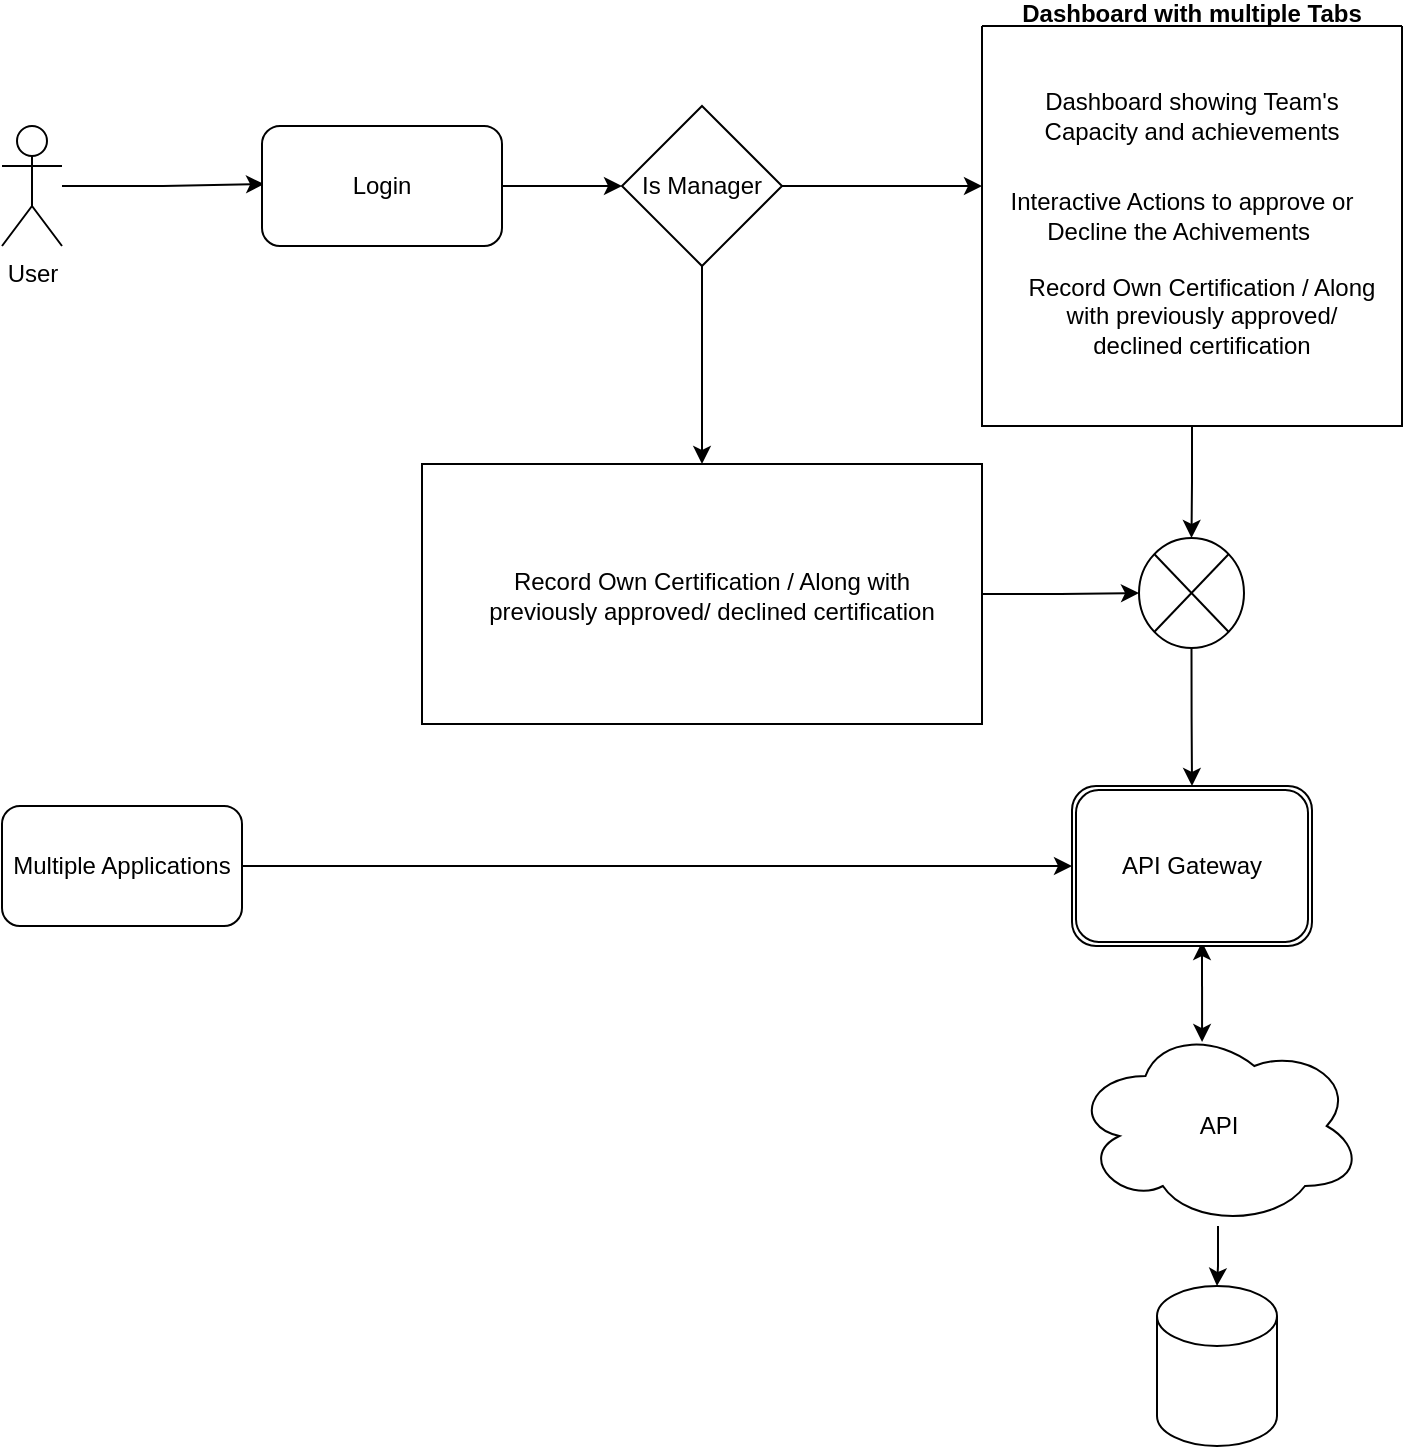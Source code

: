 <mxfile version="22.1.7" type="github">
  <diagram id="R2lEEEUBdFMjLlhIrx00" name="Page-1">
    <mxGraphModel dx="1306" dy="720" grid="1" gridSize="10" guides="1" tooltips="1" connect="1" arrows="1" fold="1" page="1" pageScale="1" pageWidth="850" pageHeight="1100" math="0" shadow="0" extFonts="Permanent Marker^https://fonts.googleapis.com/css?family=Permanent+Marker">
      <root>
        <mxCell id="0" />
        <mxCell id="1" parent="0" />
        <mxCell id="daJVjkobpXh8JB62FJom-2" value="User" style="shape=umlActor;verticalLabelPosition=bottom;verticalAlign=top;html=1;outlineConnect=0;" vertex="1" parent="1">
          <mxGeometry x="90" y="90" width="30" height="60" as="geometry" />
        </mxCell>
        <mxCell id="daJVjkobpXh8JB62FJom-5" style="edgeStyle=orthogonalEdgeStyle;rounded=0;orthogonalLoop=1;jettySize=auto;html=1;entryX=0.013;entryY=0.414;entryDx=0;entryDy=0;entryPerimeter=0;" edge="1" parent="1" source="daJVjkobpXh8JB62FJom-2">
          <mxGeometry relative="1" as="geometry">
            <mxPoint x="221.04" y="118.98" as="targetPoint" />
          </mxGeometry>
        </mxCell>
        <mxCell id="daJVjkobpXh8JB62FJom-8" style="edgeStyle=orthogonalEdgeStyle;rounded=0;orthogonalLoop=1;jettySize=auto;html=1;entryX=0;entryY=0.5;entryDx=0;entryDy=0;" edge="1" parent="1" source="daJVjkobpXh8JB62FJom-6" target="daJVjkobpXh8JB62FJom-7">
          <mxGeometry relative="1" as="geometry" />
        </mxCell>
        <mxCell id="daJVjkobpXh8JB62FJom-6" value="Login" style="rounded=1;whiteSpace=wrap;html=1;" vertex="1" parent="1">
          <mxGeometry x="220" y="90" width="120" height="60" as="geometry" />
        </mxCell>
        <mxCell id="daJVjkobpXh8JB62FJom-17" style="edgeStyle=orthogonalEdgeStyle;rounded=0;orthogonalLoop=1;jettySize=auto;html=1;entryX=0.5;entryY=0;entryDx=0;entryDy=0;" edge="1" parent="1" source="daJVjkobpXh8JB62FJom-7" target="daJVjkobpXh8JB62FJom-16">
          <mxGeometry relative="1" as="geometry" />
        </mxCell>
        <mxCell id="daJVjkobpXh8JB62FJom-7" value="Is Manager" style="rhombus;whiteSpace=wrap;html=1;" vertex="1" parent="1">
          <mxGeometry x="400" y="80" width="80" height="80" as="geometry" />
        </mxCell>
        <mxCell id="daJVjkobpXh8JB62FJom-20" style="edgeStyle=orthogonalEdgeStyle;rounded=0;orthogonalLoop=1;jettySize=auto;html=1;exitX=0.5;exitY=1;exitDx=0;exitDy=0;entryX=0.5;entryY=0;entryDx=0;entryDy=0;" edge="1" parent="1" source="daJVjkobpXh8JB62FJom-9" target="daJVjkobpXh8JB62FJom-34">
          <mxGeometry relative="1" as="geometry">
            <mxPoint x="685" y="285" as="targetPoint" />
          </mxGeometry>
        </mxCell>
        <mxCell id="daJVjkobpXh8JB62FJom-9" value="Dashboard with multiple Tabs&#xa;" style="swimlane;startSize=0;" vertex="1" parent="1">
          <mxGeometry x="580" y="40" width="210" height="200" as="geometry" />
        </mxCell>
        <mxCell id="daJVjkobpXh8JB62FJom-13" value="Dashboard showing Team&#39;s Capacity and achievements" style="text;html=1;strokeColor=none;fillColor=none;align=center;verticalAlign=middle;whiteSpace=wrap;rounded=0;" vertex="1" parent="daJVjkobpXh8JB62FJom-9">
          <mxGeometry x="20" y="30" width="170" height="30" as="geometry" />
        </mxCell>
        <mxCell id="daJVjkobpXh8JB62FJom-14" value="Interactive Actions to approve or Decline the Achivements&amp;nbsp;" style="text;html=1;strokeColor=none;fillColor=none;align=center;verticalAlign=middle;whiteSpace=wrap;rounded=0;" vertex="1" parent="daJVjkobpXh8JB62FJom-9">
          <mxGeometry y="80" width="200" height="30" as="geometry" />
        </mxCell>
        <mxCell id="daJVjkobpXh8JB62FJom-15" value="Record Own Certification / Along with previously approved/ declined certification" style="text;html=1;strokeColor=none;fillColor=none;align=center;verticalAlign=middle;whiteSpace=wrap;rounded=0;" vertex="1" parent="daJVjkobpXh8JB62FJom-9">
          <mxGeometry x="20" y="130" width="180" height="30" as="geometry" />
        </mxCell>
        <mxCell id="daJVjkobpXh8JB62FJom-10" style="edgeStyle=orthogonalEdgeStyle;rounded=0;orthogonalLoop=1;jettySize=auto;html=1;entryX=0;entryY=0.4;entryDx=0;entryDy=0;entryPerimeter=0;" edge="1" parent="1" source="daJVjkobpXh8JB62FJom-7" target="daJVjkobpXh8JB62FJom-9">
          <mxGeometry relative="1" as="geometry" />
        </mxCell>
        <mxCell id="daJVjkobpXh8JB62FJom-11" style="edgeStyle=orthogonalEdgeStyle;rounded=0;orthogonalLoop=1;jettySize=auto;html=1;exitX=0.5;exitY=1;exitDx=0;exitDy=0;" edge="1" parent="1" source="daJVjkobpXh8JB62FJom-9" target="daJVjkobpXh8JB62FJom-9">
          <mxGeometry relative="1" as="geometry" />
        </mxCell>
        <mxCell id="daJVjkobpXh8JB62FJom-16" value="" style="rounded=0;whiteSpace=wrap;html=1;" vertex="1" parent="1">
          <mxGeometry x="300" y="259" width="280" height="130" as="geometry" />
        </mxCell>
        <mxCell id="daJVjkobpXh8JB62FJom-21" style="edgeStyle=orthogonalEdgeStyle;rounded=0;orthogonalLoop=1;jettySize=auto;html=1;entryX=0;entryY=0.5;entryDx=0;entryDy=0;exitX=1;exitY=0.5;exitDx=0;exitDy=0;" edge="1" parent="1" source="daJVjkobpXh8JB62FJom-16" target="daJVjkobpXh8JB62FJom-34">
          <mxGeometry relative="1" as="geometry">
            <mxPoint x="645" y="325" as="targetPoint" />
          </mxGeometry>
        </mxCell>
        <mxCell id="daJVjkobpXh8JB62FJom-18" value="Record Own Certification / Along with previously approved/ declined certification" style="text;html=1;strokeColor=none;fillColor=none;align=center;verticalAlign=middle;whiteSpace=wrap;rounded=0;" vertex="1" parent="1">
          <mxGeometry x="320" y="310" width="250" height="30" as="geometry" />
        </mxCell>
        <mxCell id="daJVjkobpXh8JB62FJom-23" value="" style="shape=cylinder3;whiteSpace=wrap;html=1;boundedLbl=1;backgroundOutline=1;size=15;" vertex="1" parent="1">
          <mxGeometry x="667.5" y="670" width="60" height="80" as="geometry" />
        </mxCell>
        <mxCell id="daJVjkobpXh8JB62FJom-25" value="" style="endArrow=classic;startArrow=classic;html=1;rounded=0;entryX=0.5;entryY=1;entryDx=0;entryDy=0;exitX=0.392;exitY=-0.062;exitDx=0;exitDy=0;exitPerimeter=0;" edge="1" parent="1">
          <mxGeometry width="50" height="50" relative="1" as="geometry">
            <mxPoint x="690.04" y="548.04" as="sourcePoint" />
            <mxPoint x="690" y="498" as="targetPoint" />
          </mxGeometry>
        </mxCell>
        <mxCell id="daJVjkobpXh8JB62FJom-27" value="" style="edgeStyle=orthogonalEdgeStyle;rounded=0;orthogonalLoop=1;jettySize=auto;html=1;" edge="1" parent="1" source="daJVjkobpXh8JB62FJom-26" target="daJVjkobpXh8JB62FJom-23">
          <mxGeometry relative="1" as="geometry" />
        </mxCell>
        <mxCell id="daJVjkobpXh8JB62FJom-26" value="API" style="ellipse;shape=cloud;whiteSpace=wrap;html=1;" vertex="1" parent="1">
          <mxGeometry x="625.5" y="540" width="145" height="100" as="geometry" />
        </mxCell>
        <mxCell id="daJVjkobpXh8JB62FJom-28" value="API Gateway" style="shape=ext;double=1;rounded=1;whiteSpace=wrap;html=1;" vertex="1" parent="1">
          <mxGeometry x="625" y="420" width="120" height="80" as="geometry" />
        </mxCell>
        <mxCell id="daJVjkobpXh8JB62FJom-31" style="edgeStyle=orthogonalEdgeStyle;rounded=0;orthogonalLoop=1;jettySize=auto;html=1;entryX=0.5;entryY=0;entryDx=0;entryDy=0;exitX=0.5;exitY=1;exitDx=0;exitDy=0;" edge="1" parent="1" source="daJVjkobpXh8JB62FJom-34" target="daJVjkobpXh8JB62FJom-28">
          <mxGeometry relative="1" as="geometry">
            <mxPoint x="685" y="365" as="sourcePoint" />
          </mxGeometry>
        </mxCell>
        <mxCell id="daJVjkobpXh8JB62FJom-33" style="edgeStyle=orthogonalEdgeStyle;rounded=0;orthogonalLoop=1;jettySize=auto;html=1;entryX=0;entryY=0.5;entryDx=0;entryDy=0;" edge="1" parent="1" source="daJVjkobpXh8JB62FJom-32" target="daJVjkobpXh8JB62FJom-28">
          <mxGeometry relative="1" as="geometry" />
        </mxCell>
        <mxCell id="daJVjkobpXh8JB62FJom-32" value="Multiple Applications" style="rounded=1;whiteSpace=wrap;html=1;" vertex="1" parent="1">
          <mxGeometry x="90" y="430" width="120" height="60" as="geometry" />
        </mxCell>
        <mxCell id="daJVjkobpXh8JB62FJom-34" value="" style="shape=sumEllipse;perimeter=ellipsePerimeter;whiteSpace=wrap;html=1;backgroundOutline=1;" vertex="1" parent="1">
          <mxGeometry x="658.5" y="296" width="52.5" height="55" as="geometry" />
        </mxCell>
      </root>
    </mxGraphModel>
  </diagram>
</mxfile>
